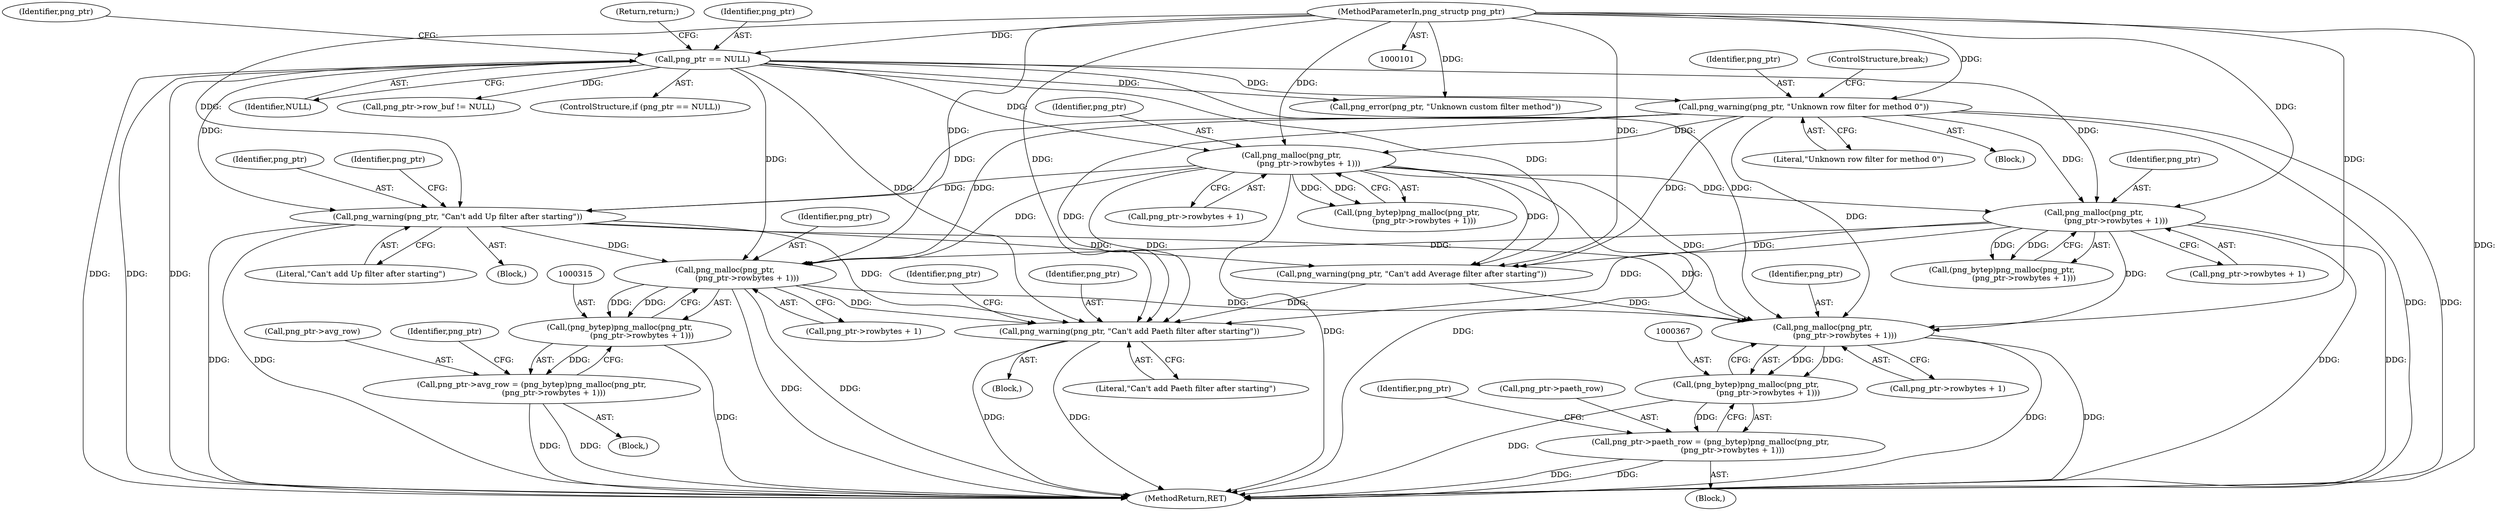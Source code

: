digraph "0_Chrome_7f3d85b096f66870a15b37c2f40b219b2e292693_25@API" {
"1000316" [label="(Call,png_malloc(png_ptr,\n                  (png_ptr->rowbytes + 1)))"];
"1000250" [label="(Call,png_warning(png_ptr, \"Can't add Up filter after starting\"))"];
"1000216" [label="(Call,png_malloc(png_ptr,\n              (png_ptr->rowbytes + 1)))"];
"1000149" [label="(Call,png_warning(png_ptr, \"Unknown row filter for method 0\"))"];
"1000110" [label="(Call,png_ptr == NULL)"];
"1000102" [label="(MethodParameterIn,png_structp png_ptr)"];
"1000266" [label="(Call,png_malloc(png_ptr,\n                  (png_ptr->rowbytes + 1)))"];
"1000314" [label="(Call,(png_bytep)png_malloc(png_ptr,\n                  (png_ptr->rowbytes + 1)))"];
"1000310" [label="(Call,png_ptr->avg_row = (png_bytep)png_malloc(png_ptr,\n                  (png_ptr->rowbytes + 1)))"];
"1000350" [label="(Call,png_warning(png_ptr, \"Can't add Paeth filter after starting\"))"];
"1000368" [label="(Call,png_malloc(png_ptr,\n                  (png_ptr->rowbytes + 1)))"];
"1000366" [label="(Call,(png_bytep)png_malloc(png_ptr,\n                  (png_ptr->rowbytes + 1)))"];
"1000362" [label="(Call,png_ptr->paeth_row = (png_bytep)png_malloc(png_ptr,\n                  (png_ptr->rowbytes + 1)))"];
"1000369" [label="(Identifier,png_ptr)"];
"1000249" [label="(Block,)"];
"1000362" [label="(Call,png_ptr->paeth_row = (png_bytep)png_malloc(png_ptr,\n                  (png_ptr->rowbytes + 1)))"];
"1000138" [label="(Block,)"];
"1000363" [label="(Call,png_ptr->paeth_row)"];
"1000268" [label="(Call,png_ptr->rowbytes + 1)"];
"1000314" [label="(Call,(png_bytep)png_malloc(png_ptr,\n                  (png_ptr->rowbytes + 1)))"];
"1000110" [label="(Call,png_ptr == NULL)"];
"1000316" [label="(Call,png_malloc(png_ptr,\n                  (png_ptr->rowbytes + 1)))"];
"1000118" [label="(Identifier,png_ptr)"];
"1000251" [label="(Identifier,png_ptr)"];
"1000267" [label="(Identifier,png_ptr)"];
"1000300" [label="(Call,png_warning(png_ptr, \"Can't add Average filter after starting\"))"];
"1000266" [label="(Call,png_malloc(png_ptr,\n                  (png_ptr->rowbytes + 1)))"];
"1000150" [label="(Identifier,png_ptr)"];
"1000151" [label="(Literal,\"Unknown row filter for method 0\")"];
"1000113" [label="(Return,return;)"];
"1000317" [label="(Identifier,png_ptr)"];
"1000216" [label="(Call,png_malloc(png_ptr,\n              (png_ptr->rowbytes + 1)))"];
"1000351" [label="(Identifier,png_ptr)"];
"1000311" [label="(Call,png_ptr->avg_row)"];
"1000397" [label="(MethodReturn,RET)"];
"1000111" [label="(Identifier,png_ptr)"];
"1000349" [label="(Block,)"];
"1000355" [label="(Identifier,png_ptr)"];
"1000370" [label="(Call,png_ptr->rowbytes + 1)"];
"1000310" [label="(Call,png_ptr->avg_row = (png_bytep)png_malloc(png_ptr,\n                  (png_ptr->rowbytes + 1)))"];
"1000112" [label="(Identifier,NULL)"];
"1000378" [label="(Identifier,png_ptr)"];
"1000252" [label="(Literal,\"Can't add Up filter after starting\")"];
"1000309" [label="(Block,)"];
"1000394" [label="(Call,png_error(png_ptr, \"Unknown custom filter method\"))"];
"1000366" [label="(Call,(png_bytep)png_malloc(png_ptr,\n                  (png_ptr->rowbytes + 1)))"];
"1000149" [label="(Call,png_warning(png_ptr, \"Unknown row filter for method 0\"))"];
"1000152" [label="(ControlStructure,break;)"];
"1000326" [label="(Identifier,png_ptr)"];
"1000102" [label="(MethodParameterIn,png_structp png_ptr)"];
"1000214" [label="(Call,(png_bytep)png_malloc(png_ptr,\n              (png_ptr->rowbytes + 1)))"];
"1000318" [label="(Call,png_ptr->rowbytes + 1)"];
"1000217" [label="(Identifier,png_ptr)"];
"1000191" [label="(Call,png_ptr->row_buf != NULL)"];
"1000255" [label="(Identifier,png_ptr)"];
"1000264" [label="(Call,(png_bytep)png_malloc(png_ptr,\n                  (png_ptr->rowbytes + 1)))"];
"1000352" [label="(Literal,\"Can't add Paeth filter after starting\")"];
"1000250" [label="(Call,png_warning(png_ptr, \"Can't add Up filter after starting\"))"];
"1000218" [label="(Call,png_ptr->rowbytes + 1)"];
"1000361" [label="(Block,)"];
"1000109" [label="(ControlStructure,if (png_ptr == NULL))"];
"1000368" [label="(Call,png_malloc(png_ptr,\n                  (png_ptr->rowbytes + 1)))"];
"1000350" [label="(Call,png_warning(png_ptr, \"Can't add Paeth filter after starting\"))"];
"1000316" -> "1000314"  [label="AST: "];
"1000316" -> "1000318"  [label="CFG: "];
"1000317" -> "1000316"  [label="AST: "];
"1000318" -> "1000316"  [label="AST: "];
"1000314" -> "1000316"  [label="CFG: "];
"1000316" -> "1000397"  [label="DDG: "];
"1000316" -> "1000397"  [label="DDG: "];
"1000316" -> "1000314"  [label="DDG: "];
"1000316" -> "1000314"  [label="DDG: "];
"1000250" -> "1000316"  [label="DDG: "];
"1000216" -> "1000316"  [label="DDG: "];
"1000266" -> "1000316"  [label="DDG: "];
"1000149" -> "1000316"  [label="DDG: "];
"1000110" -> "1000316"  [label="DDG: "];
"1000102" -> "1000316"  [label="DDG: "];
"1000316" -> "1000350"  [label="DDG: "];
"1000316" -> "1000368"  [label="DDG: "];
"1000250" -> "1000249"  [label="AST: "];
"1000250" -> "1000252"  [label="CFG: "];
"1000251" -> "1000250"  [label="AST: "];
"1000252" -> "1000250"  [label="AST: "];
"1000255" -> "1000250"  [label="CFG: "];
"1000250" -> "1000397"  [label="DDG: "];
"1000250" -> "1000397"  [label="DDG: "];
"1000216" -> "1000250"  [label="DDG: "];
"1000149" -> "1000250"  [label="DDG: "];
"1000110" -> "1000250"  [label="DDG: "];
"1000102" -> "1000250"  [label="DDG: "];
"1000250" -> "1000300"  [label="DDG: "];
"1000250" -> "1000350"  [label="DDG: "];
"1000250" -> "1000368"  [label="DDG: "];
"1000216" -> "1000214"  [label="AST: "];
"1000216" -> "1000218"  [label="CFG: "];
"1000217" -> "1000216"  [label="AST: "];
"1000218" -> "1000216"  [label="AST: "];
"1000214" -> "1000216"  [label="CFG: "];
"1000216" -> "1000397"  [label="DDG: "];
"1000216" -> "1000397"  [label="DDG: "];
"1000216" -> "1000214"  [label="DDG: "];
"1000216" -> "1000214"  [label="DDG: "];
"1000149" -> "1000216"  [label="DDG: "];
"1000110" -> "1000216"  [label="DDG: "];
"1000102" -> "1000216"  [label="DDG: "];
"1000216" -> "1000266"  [label="DDG: "];
"1000216" -> "1000300"  [label="DDG: "];
"1000216" -> "1000350"  [label="DDG: "];
"1000216" -> "1000368"  [label="DDG: "];
"1000149" -> "1000138"  [label="AST: "];
"1000149" -> "1000151"  [label="CFG: "];
"1000150" -> "1000149"  [label="AST: "];
"1000151" -> "1000149"  [label="AST: "];
"1000152" -> "1000149"  [label="CFG: "];
"1000149" -> "1000397"  [label="DDG: "];
"1000149" -> "1000397"  [label="DDG: "];
"1000110" -> "1000149"  [label="DDG: "];
"1000102" -> "1000149"  [label="DDG: "];
"1000149" -> "1000266"  [label="DDG: "];
"1000149" -> "1000300"  [label="DDG: "];
"1000149" -> "1000350"  [label="DDG: "];
"1000149" -> "1000368"  [label="DDG: "];
"1000110" -> "1000109"  [label="AST: "];
"1000110" -> "1000112"  [label="CFG: "];
"1000111" -> "1000110"  [label="AST: "];
"1000112" -> "1000110"  [label="AST: "];
"1000113" -> "1000110"  [label="CFG: "];
"1000118" -> "1000110"  [label="CFG: "];
"1000110" -> "1000397"  [label="DDG: "];
"1000110" -> "1000397"  [label="DDG: "];
"1000110" -> "1000397"  [label="DDG: "];
"1000102" -> "1000110"  [label="DDG: "];
"1000110" -> "1000191"  [label="DDG: "];
"1000110" -> "1000266"  [label="DDG: "];
"1000110" -> "1000300"  [label="DDG: "];
"1000110" -> "1000350"  [label="DDG: "];
"1000110" -> "1000368"  [label="DDG: "];
"1000110" -> "1000394"  [label="DDG: "];
"1000102" -> "1000101"  [label="AST: "];
"1000102" -> "1000397"  [label="DDG: "];
"1000102" -> "1000266"  [label="DDG: "];
"1000102" -> "1000300"  [label="DDG: "];
"1000102" -> "1000350"  [label="DDG: "];
"1000102" -> "1000368"  [label="DDG: "];
"1000102" -> "1000394"  [label="DDG: "];
"1000266" -> "1000264"  [label="AST: "];
"1000266" -> "1000268"  [label="CFG: "];
"1000267" -> "1000266"  [label="AST: "];
"1000268" -> "1000266"  [label="AST: "];
"1000264" -> "1000266"  [label="CFG: "];
"1000266" -> "1000397"  [label="DDG: "];
"1000266" -> "1000397"  [label="DDG: "];
"1000266" -> "1000264"  [label="DDG: "];
"1000266" -> "1000264"  [label="DDG: "];
"1000266" -> "1000300"  [label="DDG: "];
"1000266" -> "1000350"  [label="DDG: "];
"1000266" -> "1000368"  [label="DDG: "];
"1000314" -> "1000310"  [label="AST: "];
"1000315" -> "1000314"  [label="AST: "];
"1000310" -> "1000314"  [label="CFG: "];
"1000314" -> "1000397"  [label="DDG: "];
"1000314" -> "1000310"  [label="DDG: "];
"1000310" -> "1000309"  [label="AST: "];
"1000311" -> "1000310"  [label="AST: "];
"1000326" -> "1000310"  [label="CFG: "];
"1000310" -> "1000397"  [label="DDG: "];
"1000310" -> "1000397"  [label="DDG: "];
"1000350" -> "1000349"  [label="AST: "];
"1000350" -> "1000352"  [label="CFG: "];
"1000351" -> "1000350"  [label="AST: "];
"1000352" -> "1000350"  [label="AST: "];
"1000355" -> "1000350"  [label="CFG: "];
"1000350" -> "1000397"  [label="DDG: "];
"1000350" -> "1000397"  [label="DDG: "];
"1000300" -> "1000350"  [label="DDG: "];
"1000368" -> "1000366"  [label="AST: "];
"1000368" -> "1000370"  [label="CFG: "];
"1000369" -> "1000368"  [label="AST: "];
"1000370" -> "1000368"  [label="AST: "];
"1000366" -> "1000368"  [label="CFG: "];
"1000368" -> "1000397"  [label="DDG: "];
"1000368" -> "1000397"  [label="DDG: "];
"1000368" -> "1000366"  [label="DDG: "];
"1000368" -> "1000366"  [label="DDG: "];
"1000300" -> "1000368"  [label="DDG: "];
"1000366" -> "1000362"  [label="AST: "];
"1000367" -> "1000366"  [label="AST: "];
"1000362" -> "1000366"  [label="CFG: "];
"1000366" -> "1000397"  [label="DDG: "];
"1000366" -> "1000362"  [label="DDG: "];
"1000362" -> "1000361"  [label="AST: "];
"1000363" -> "1000362"  [label="AST: "];
"1000378" -> "1000362"  [label="CFG: "];
"1000362" -> "1000397"  [label="DDG: "];
"1000362" -> "1000397"  [label="DDG: "];
}
